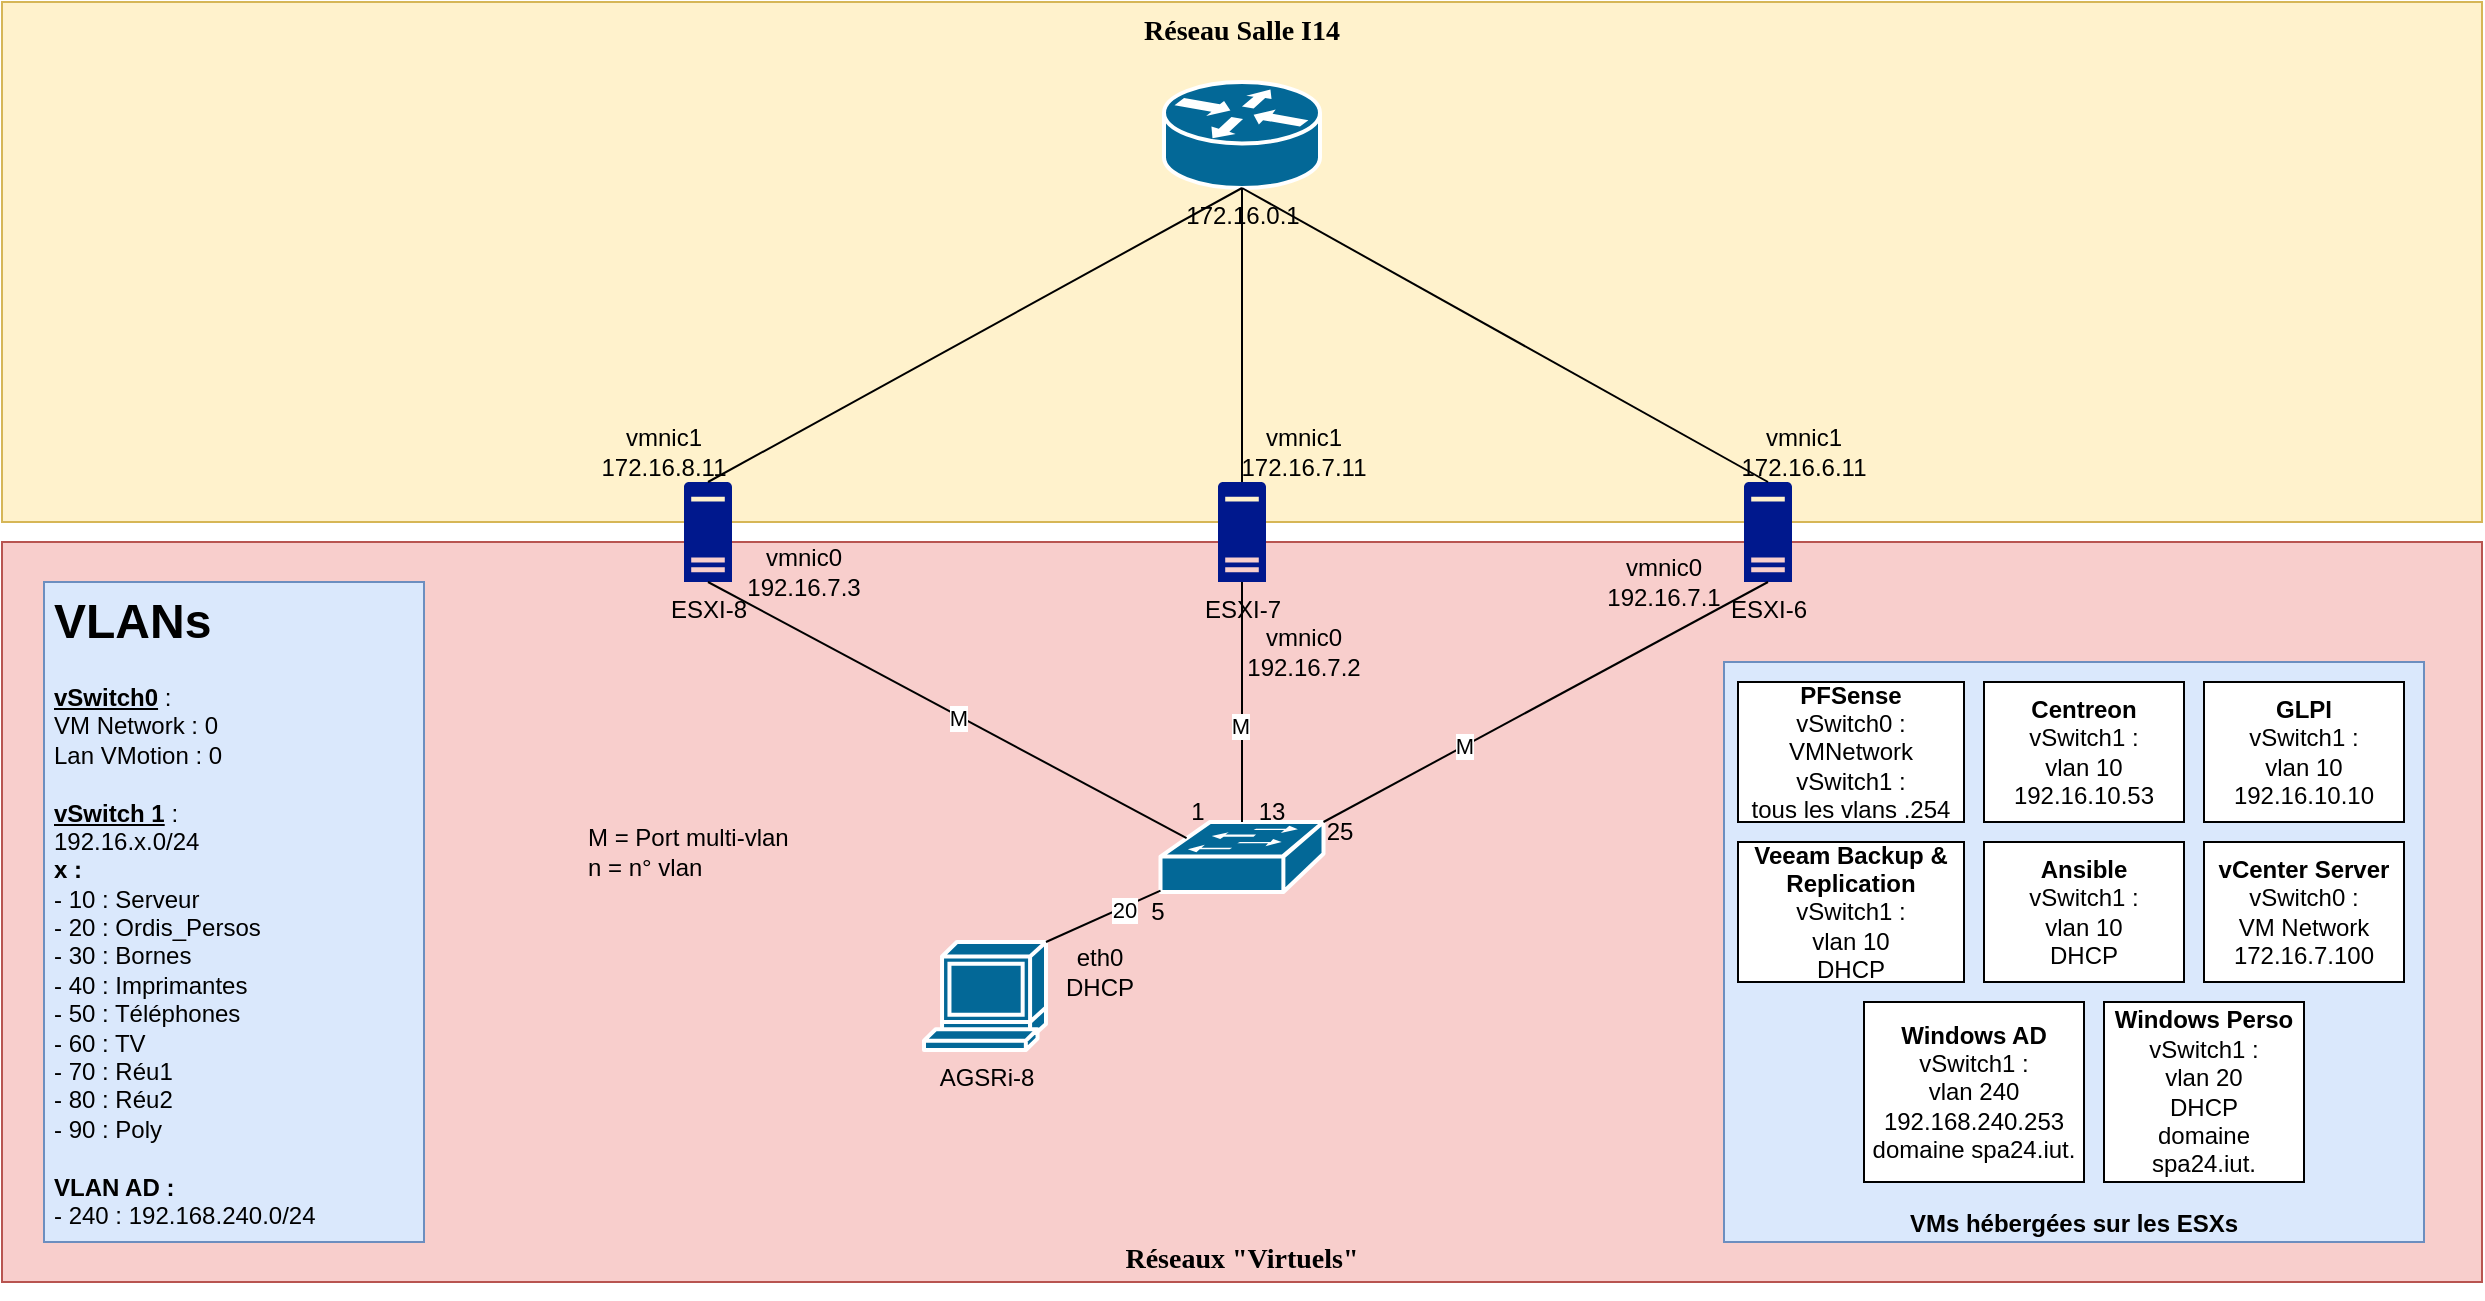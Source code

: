 <mxfile version="20.8.5" type="github">
  <diagram name="Page-1" id="c37626ed-c26b-45fb-9056-f9ebc6bb27b6">
    <mxGraphModel dx="2693" dy="818" grid="1" gridSize="10" guides="1" tooltips="1" connect="1" arrows="1" fold="1" page="1" pageScale="1" pageWidth="1100" pageHeight="850" background="none" math="0" shadow="0">
      <root>
        <mxCell id="0" />
        <mxCell id="1" parent="0" />
        <mxCell id="S-VgMTXi0rojGaED3WKQ-2" value="Réseaux &quot;Virtuels&quot;" style="whiteSpace=wrap;html=1;rounded=0;shadow=0;comic=0;strokeWidth=1;fontFamily=Verdana;fontSize=14;fillColor=#f8cecc;strokeColor=#b85450;verticalAlign=bottom;fontStyle=1" vertex="1" parent="1">
          <mxGeometry x="-621" y="390" width="1240" height="370" as="geometry" />
        </mxCell>
        <mxCell id="1c7a67bf8fd3230f-83" value="Réseau Salle I14" style="whiteSpace=wrap;html=1;rounded=0;shadow=0;comic=0;strokeWidth=1;fontFamily=Verdana;fontSize=14;fillColor=#fff2cc;strokeColor=#d6b656;verticalAlign=top;fontStyle=1" parent="1" vertex="1">
          <mxGeometry x="-621" y="120" width="1240" height="260" as="geometry" />
        </mxCell>
        <mxCell id="vLjDbiqeGYyuWvh9xT9g-1" value="172.16.0.1" style="shape=mxgraph.cisco.routers.router;html=1;pointerEvents=1;dashed=0;fillColor=#036897;strokeColor=#ffffff;strokeWidth=2;verticalLabelPosition=bottom;verticalAlign=top;align=center;outlineConnect=0;" parent="1" vertex="1">
          <mxGeometry x="-40" y="160" width="78" height="53" as="geometry" />
        </mxCell>
        <mxCell id="vLjDbiqeGYyuWvh9xT9g-2" value="ESXI-8" style="sketch=0;aspect=fixed;pointerEvents=1;shadow=0;dashed=0;html=1;strokeColor=none;labelPosition=center;verticalLabelPosition=bottom;verticalAlign=top;align=center;fillColor=#00188D;shape=mxgraph.mscae.enterprise.server_generic" parent="1" vertex="1">
          <mxGeometry x="-280" y="360" width="24" height="50" as="geometry" />
        </mxCell>
        <mxCell id="vLjDbiqeGYyuWvh9xT9g-3" value="ESXI-7" style="sketch=0;aspect=fixed;pointerEvents=1;shadow=0;dashed=0;html=1;strokeColor=none;labelPosition=center;verticalLabelPosition=bottom;verticalAlign=top;align=center;fillColor=#00188D;shape=mxgraph.mscae.enterprise.server_generic" parent="1" vertex="1">
          <mxGeometry x="-13" y="360" width="24" height="50" as="geometry" />
        </mxCell>
        <mxCell id="vLjDbiqeGYyuWvh9xT9g-6" value="ESXI-6" style="sketch=0;aspect=fixed;pointerEvents=1;shadow=0;dashed=0;html=1;strokeColor=none;labelPosition=center;verticalLabelPosition=bottom;verticalAlign=top;align=center;fillColor=#00188D;shape=mxgraph.mscae.enterprise.server_generic" parent="1" vertex="1">
          <mxGeometry x="250" y="360" width="24" height="50" as="geometry" />
        </mxCell>
        <mxCell id="vLjDbiqeGYyuWvh9xT9g-9" value="" style="endArrow=none;html=1;rounded=0;exitX=0.5;exitY=0;exitDx=0;exitDy=0;exitPerimeter=0;entryX=0.5;entryY=1;entryDx=0;entryDy=0;entryPerimeter=0;" parent="1" source="vLjDbiqeGYyuWvh9xT9g-2" target="vLjDbiqeGYyuWvh9xT9g-1" edge="1">
          <mxGeometry width="50" height="50" relative="1" as="geometry">
            <mxPoint x="-40" y="410" as="sourcePoint" />
            <mxPoint x="10" y="360" as="targetPoint" />
          </mxGeometry>
        </mxCell>
        <mxCell id="vLjDbiqeGYyuWvh9xT9g-10" value="" style="endArrow=none;html=1;rounded=0;entryX=0.5;entryY=1;entryDx=0;entryDy=0;entryPerimeter=0;exitX=0.5;exitY=0;exitDx=0;exitDy=0;exitPerimeter=0;" parent="1" source="vLjDbiqeGYyuWvh9xT9g-3" target="vLjDbiqeGYyuWvh9xT9g-1" edge="1">
          <mxGeometry width="50" height="50" relative="1" as="geometry">
            <mxPoint x="-40" y="410" as="sourcePoint" />
            <mxPoint x="10" y="360" as="targetPoint" />
          </mxGeometry>
        </mxCell>
        <mxCell id="vLjDbiqeGYyuWvh9xT9g-11" value="" style="endArrow=none;html=1;rounded=0;entryX=0.5;entryY=1;entryDx=0;entryDy=0;entryPerimeter=0;exitX=0.5;exitY=0;exitDx=0;exitDy=0;exitPerimeter=0;" parent="1" source="vLjDbiqeGYyuWvh9xT9g-6" target="vLjDbiqeGYyuWvh9xT9g-1" edge="1">
          <mxGeometry width="50" height="50" relative="1" as="geometry">
            <mxPoint x="-40" y="410" as="sourcePoint" />
            <mxPoint x="10" y="360" as="targetPoint" />
          </mxGeometry>
        </mxCell>
        <mxCell id="vLjDbiqeGYyuWvh9xT9g-13" value="vmnic1&lt;br&gt;172.16.8.11" style="text;html=1;strokeColor=none;fillColor=none;align=center;verticalAlign=middle;whiteSpace=wrap;rounded=0;" parent="1" vertex="1">
          <mxGeometry x="-320" y="330" width="60" height="30" as="geometry" />
        </mxCell>
        <mxCell id="vLjDbiqeGYyuWvh9xT9g-17" value="vmnic1&lt;br&gt;172.16.6.11" style="text;html=1;strokeColor=none;fillColor=none;align=center;verticalAlign=middle;whiteSpace=wrap;rounded=0;" parent="1" vertex="1">
          <mxGeometry x="250" y="330" width="60" height="30" as="geometry" />
        </mxCell>
        <mxCell id="vLjDbiqeGYyuWvh9xT9g-18" value="vmnic1&lt;br&gt;172.16.7.11" style="text;html=1;strokeColor=none;fillColor=none;align=center;verticalAlign=middle;whiteSpace=wrap;rounded=0;" parent="1" vertex="1">
          <mxGeometry y="330" width="60" height="30" as="geometry" />
        </mxCell>
        <mxCell id="S-VgMTXi0rojGaED3WKQ-3" style="edgeStyle=orthogonalEdgeStyle;rounded=0;orthogonalLoop=1;jettySize=auto;html=1;exitX=0.5;exitY=1;exitDx=0;exitDy=0;" edge="1" parent="1" source="S-VgMTXi0rojGaED3WKQ-2" target="S-VgMTXi0rojGaED3WKQ-2">
          <mxGeometry relative="1" as="geometry" />
        </mxCell>
        <mxCell id="S-VgMTXi0rojGaED3WKQ-4" value="" style="shape=mxgraph.cisco.switches.workgroup_switch;html=1;pointerEvents=1;dashed=0;fillColor=#036897;strokeColor=#ffffff;strokeWidth=2;verticalLabelPosition=bottom;verticalAlign=top;align=center;outlineConnect=0;" vertex="1" parent="1">
          <mxGeometry x="-41.75" y="530" width="81.5" height="35" as="geometry" />
        </mxCell>
        <mxCell id="S-VgMTXi0rojGaED3WKQ-6" value="" style="endArrow=none;html=1;rounded=0;entryX=0.5;entryY=1;entryDx=0;entryDy=0;entryPerimeter=0;exitX=0.5;exitY=0;exitDx=0;exitDy=0;exitPerimeter=0;" edge="1" parent="1" source="S-VgMTXi0rojGaED3WKQ-4" target="vLjDbiqeGYyuWvh9xT9g-3">
          <mxGeometry width="50" height="50" relative="1" as="geometry">
            <mxPoint x="-60" y="460" as="sourcePoint" />
            <mxPoint x="-10" y="410" as="targetPoint" />
          </mxGeometry>
        </mxCell>
        <mxCell id="S-VgMTXi0rojGaED3WKQ-24" value="M" style="edgeLabel;html=1;align=center;verticalAlign=middle;resizable=0;points=[];" vertex="1" connectable="0" parent="S-VgMTXi0rojGaED3WKQ-6">
          <mxGeometry x="-0.198" y="1" relative="1" as="geometry">
            <mxPoint as="offset" />
          </mxGeometry>
        </mxCell>
        <mxCell id="S-VgMTXi0rojGaED3WKQ-7" value="" style="endArrow=none;html=1;rounded=0;entryX=0.5;entryY=1;entryDx=0;entryDy=0;entryPerimeter=0;exitX=1;exitY=0;exitDx=0;exitDy=0;exitPerimeter=0;" edge="1" parent="1" source="S-VgMTXi0rojGaED3WKQ-4" target="vLjDbiqeGYyuWvh9xT9g-6">
          <mxGeometry width="50" height="50" relative="1" as="geometry">
            <mxPoint x="-60" y="460" as="sourcePoint" />
            <mxPoint x="-10" y="410" as="targetPoint" />
          </mxGeometry>
        </mxCell>
        <mxCell id="S-VgMTXi0rojGaED3WKQ-25" value="M" style="edgeLabel;html=1;align=center;verticalAlign=middle;resizable=0;points=[];" vertex="1" connectable="0" parent="S-VgMTXi0rojGaED3WKQ-7">
          <mxGeometry x="-0.37" relative="1" as="geometry">
            <mxPoint as="offset" />
          </mxGeometry>
        </mxCell>
        <mxCell id="S-VgMTXi0rojGaED3WKQ-8" value="" style="endArrow=none;html=1;rounded=0;exitX=0.5;exitY=1;exitDx=0;exitDy=0;exitPerimeter=0;entryX=0.16;entryY=0.23;entryDx=0;entryDy=0;entryPerimeter=0;" edge="1" parent="1" source="vLjDbiqeGYyuWvh9xT9g-2" target="S-VgMTXi0rojGaED3WKQ-4">
          <mxGeometry width="50" height="50" relative="1" as="geometry">
            <mxPoint x="-60" y="460" as="sourcePoint" />
            <mxPoint x="-10" y="410" as="targetPoint" />
          </mxGeometry>
        </mxCell>
        <mxCell id="S-VgMTXi0rojGaED3WKQ-26" value="M" style="edgeLabel;html=1;align=center;verticalAlign=middle;resizable=0;points=[];" vertex="1" connectable="0" parent="S-VgMTXi0rojGaED3WKQ-8">
          <mxGeometry x="0.048" relative="1" as="geometry">
            <mxPoint y="1" as="offset" />
          </mxGeometry>
        </mxCell>
        <mxCell id="S-VgMTXi0rojGaED3WKQ-9" value="vmnic0&lt;br&gt;192.16.7.2" style="text;html=1;strokeColor=none;fillColor=none;align=center;verticalAlign=middle;whiteSpace=wrap;rounded=0;" vertex="1" parent="1">
          <mxGeometry y="430" width="60" height="30" as="geometry" />
        </mxCell>
        <mxCell id="S-VgMTXi0rojGaED3WKQ-11" value="vmnic0&lt;br&gt;192.16.7.1" style="text;html=1;strokeColor=none;fillColor=none;align=center;verticalAlign=middle;whiteSpace=wrap;rounded=0;" vertex="1" parent="1">
          <mxGeometry x="180" y="395" width="60" height="30" as="geometry" />
        </mxCell>
        <mxCell id="S-VgMTXi0rojGaED3WKQ-13" value="vmnic0&lt;br&gt;192.16.7.3" style="text;html=1;strokeColor=none;fillColor=none;align=center;verticalAlign=middle;whiteSpace=wrap;rounded=0;" vertex="1" parent="1">
          <mxGeometry x="-250" y="390" width="60" height="30" as="geometry" />
        </mxCell>
        <mxCell id="S-VgMTXi0rojGaED3WKQ-14" value="AGSRi-8" style="shape=mxgraph.cisco.computers_and_peripherals.terminal;html=1;pointerEvents=1;dashed=0;fillColor=#036897;strokeColor=#ffffff;strokeWidth=2;verticalLabelPosition=bottom;verticalAlign=top;align=center;outlineConnect=0;" vertex="1" parent="1">
          <mxGeometry x="-160" y="590" width="61" height="54" as="geometry" />
        </mxCell>
        <mxCell id="S-VgMTXi0rojGaED3WKQ-15" value="" style="endArrow=none;html=1;rounded=0;exitX=1;exitY=0;exitDx=0;exitDy=0;exitPerimeter=0;entryX=0;entryY=0.98;entryDx=0;entryDy=0;entryPerimeter=0;" edge="1" parent="1" source="S-VgMTXi0rojGaED3WKQ-14" target="S-VgMTXi0rojGaED3WKQ-4">
          <mxGeometry width="50" height="50" relative="1" as="geometry">
            <mxPoint x="-258" y="420.0" as="sourcePoint" />
            <mxPoint x="-18.71" y="548.05" as="targetPoint" />
            <Array as="points" />
          </mxGeometry>
        </mxCell>
        <mxCell id="S-VgMTXi0rojGaED3WKQ-27" value="20" style="edgeLabel;html=1;align=center;verticalAlign=middle;resizable=0;points=[];" vertex="1" connectable="0" parent="S-VgMTXi0rojGaED3WKQ-15">
          <mxGeometry x="0.317" y="-1" relative="1" as="geometry">
            <mxPoint as="offset" />
          </mxGeometry>
        </mxCell>
        <mxCell id="S-VgMTXi0rojGaED3WKQ-19" value="1" style="text;html=1;strokeColor=none;fillColor=none;align=center;verticalAlign=middle;whiteSpace=wrap;rounded=0;" vertex="1" parent="1">
          <mxGeometry x="-33" y="520" width="20" height="10" as="geometry" />
        </mxCell>
        <mxCell id="S-VgMTXi0rojGaED3WKQ-20" value="13" style="text;html=1;strokeColor=none;fillColor=none;align=center;verticalAlign=middle;whiteSpace=wrap;rounded=0;" vertex="1" parent="1">
          <mxGeometry y="520" width="28" height="10" as="geometry" />
        </mxCell>
        <mxCell id="S-VgMTXi0rojGaED3WKQ-22" value="25" style="text;html=1;strokeColor=none;fillColor=none;align=center;verticalAlign=middle;whiteSpace=wrap;rounded=0;" vertex="1" parent="1">
          <mxGeometry x="38" y="530" width="20" height="10" as="geometry" />
        </mxCell>
        <mxCell id="S-VgMTXi0rojGaED3WKQ-23" value="5" style="text;html=1;strokeColor=none;fillColor=none;align=center;verticalAlign=middle;whiteSpace=wrap;rounded=0;" vertex="1" parent="1">
          <mxGeometry x="-53" y="565" width="20" height="20" as="geometry" />
        </mxCell>
        <mxCell id="S-VgMTXi0rojGaED3WKQ-28" value="M = Port multi-vlan&lt;br&gt;n = n° vlan" style="text;html=1;strokeColor=none;fillColor=none;align=left;verticalAlign=middle;whiteSpace=wrap;rounded=0;" vertex="1" parent="1">
          <mxGeometry x="-330" y="530" width="170" height="30" as="geometry" />
        </mxCell>
        <mxCell id="S-VgMTXi0rojGaED3WKQ-29" value="&lt;h1&gt;VLANs&lt;/h1&gt;&lt;div&gt;&lt;b&gt;&lt;u&gt;vSwitch0&lt;/u&gt;&lt;/b&gt; :&lt;/div&gt;&lt;div&gt;VM Network : 0&lt;/div&gt;&lt;div&gt;Lan VMotion : 0&lt;/div&gt;&lt;div&gt;&lt;br&gt;&lt;/div&gt;&lt;div&gt;&lt;u&gt;&lt;b&gt;vSwitch 1&lt;/b&gt;&lt;/u&gt; :&lt;/div&gt;&lt;div&gt;192.16.x.0/24&lt;/div&gt;&lt;div&gt;&lt;b&gt;x :&lt;/b&gt;&lt;/div&gt;&lt;div&gt;- 10 : Serveur&lt;/div&gt;&lt;div&gt;- 20 : Ordis_Persos&lt;/div&gt;&lt;div&gt;- 30 : Bornes&lt;/div&gt;&lt;div&gt;- 40 : Imprimantes&lt;/div&gt;&lt;div&gt;- 50 : Téléphones&lt;/div&gt;&lt;div&gt;- 60 : TV&lt;/div&gt;&lt;div&gt;- 70 : Réu1&lt;/div&gt;&lt;div&gt;- 80 : Réu2&lt;/div&gt;&lt;div&gt;- 90 : Poly&lt;/div&gt;&lt;div&gt;&lt;br&gt;&lt;/div&gt;&lt;div&gt;&lt;b&gt;VLAN AD :&amp;nbsp;&lt;/b&gt;&lt;/div&gt;&lt;div&gt;- 240 : 192.168.240.0/24&lt;/div&gt;" style="text;html=1;strokeColor=#6c8ebf;fillColor=#dae8fc;spacing=5;spacingTop=-20;whiteSpace=wrap;overflow=hidden;rounded=0;" vertex="1" parent="1">
          <mxGeometry x="-600" y="410" width="190" height="330" as="geometry" />
        </mxCell>
        <mxCell id="S-VgMTXi0rojGaED3WKQ-30" value="eth0&lt;br&gt;DHCP" style="text;html=1;strokeColor=none;fillColor=none;align=center;verticalAlign=middle;whiteSpace=wrap;rounded=0;" vertex="1" parent="1">
          <mxGeometry x="-101.75" y="590" width="60" height="30" as="geometry" />
        </mxCell>
        <mxCell id="S-VgMTXi0rojGaED3WKQ-32" value="VMs hébergées sur les ESXs" style="rounded=0;whiteSpace=wrap;html=1;fillColor=#dae8fc;strokeColor=#6c8ebf;verticalAlign=bottom;fontStyle=1" vertex="1" parent="1">
          <mxGeometry x="240" y="450" width="350" height="290" as="geometry" />
        </mxCell>
        <mxCell id="S-VgMTXi0rojGaED3WKQ-33" value="&lt;b&gt;PFSense&lt;/b&gt;&lt;br&gt;vSwitch0 :&lt;br&gt;VMNetwork&lt;br&gt;vSwitch1 :&lt;br&gt;tous les vlans .254" style="rounded=0;whiteSpace=wrap;html=1;" vertex="1" parent="1">
          <mxGeometry x="247" y="460" width="113" height="70" as="geometry" />
        </mxCell>
        <mxCell id="S-VgMTXi0rojGaED3WKQ-34" value="&lt;b&gt;Centreon&lt;/b&gt;&lt;br&gt;vSwitch1 :&lt;br&gt;vlan 10&lt;br&gt;192.16.10.53" style="rounded=0;whiteSpace=wrap;html=1;" vertex="1" parent="1">
          <mxGeometry x="370" y="460" width="100" height="70" as="geometry" />
        </mxCell>
        <mxCell id="S-VgMTXi0rojGaED3WKQ-35" value="&lt;b&gt;Centreon&lt;/b&gt;&lt;br&gt;vSwitch1 :&lt;br&gt;vlan 10&lt;br&gt;192.16.10.53" style="rounded=0;whiteSpace=wrap;html=1;" vertex="1" parent="1">
          <mxGeometry x="370" y="460" width="100" height="70" as="geometry" />
        </mxCell>
        <mxCell id="S-VgMTXi0rojGaED3WKQ-36" value="&lt;b&gt;GLPI&lt;/b&gt;&lt;br&gt;vSwitch1 :&lt;br&gt;vlan 10&lt;br&gt;192.16.10.10" style="rounded=0;whiteSpace=wrap;html=1;" vertex="1" parent="1">
          <mxGeometry x="480" y="460" width="100" height="70" as="geometry" />
        </mxCell>
        <mxCell id="S-VgMTXi0rojGaED3WKQ-37" value="&lt;b&gt;Veeam Backup &amp;amp; Replication&lt;/b&gt;&lt;br&gt;vSwitch1 :&lt;br&gt;vlan 10&lt;br&gt;DHCP" style="rounded=0;whiteSpace=wrap;html=1;" vertex="1" parent="1">
          <mxGeometry x="247" y="540" width="113" height="70" as="geometry" />
        </mxCell>
        <mxCell id="S-VgMTXi0rojGaED3WKQ-38" value="&lt;b&gt;Ansible&lt;/b&gt;&lt;br&gt;vSwitch1 :&lt;br&gt;vlan 10&lt;br&gt;DHCP" style="rounded=0;whiteSpace=wrap;html=1;" vertex="1" parent="1">
          <mxGeometry x="370" y="540" width="100" height="70" as="geometry" />
        </mxCell>
        <mxCell id="S-VgMTXi0rojGaED3WKQ-39" value="&lt;b&gt;vCenter Server&lt;/b&gt;&lt;br&gt;vSwitch0 :&lt;br&gt;VM Network&lt;br&gt;172.16.7.100" style="rounded=0;whiteSpace=wrap;html=1;" vertex="1" parent="1">
          <mxGeometry x="480" y="540" width="100" height="70" as="geometry" />
        </mxCell>
        <mxCell id="S-VgMTXi0rojGaED3WKQ-41" value="&lt;b&gt;Windows AD&lt;/b&gt;&lt;br&gt;vSwitch1 :&lt;br&gt;vlan 240&lt;br&gt;192.168.240.253&lt;br&gt;domaine spa24.iut." style="rounded=0;whiteSpace=wrap;html=1;" vertex="1" parent="1">
          <mxGeometry x="310" y="620" width="110" height="90" as="geometry" />
        </mxCell>
        <mxCell id="S-VgMTXi0rojGaED3WKQ-42" value="&lt;b&gt;Windows Perso&lt;/b&gt;&lt;br&gt;vSwitch1 :&lt;br&gt;vlan 20&lt;br&gt;DHCP&lt;br&gt;domaine spa24.iut." style="rounded=0;whiteSpace=wrap;html=1;" vertex="1" parent="1">
          <mxGeometry x="430" y="620" width="100" height="90" as="geometry" />
        </mxCell>
      </root>
    </mxGraphModel>
  </diagram>
</mxfile>
